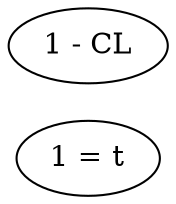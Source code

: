 digraph linear_chain_04 {


  # Weirdly, if you specify horizontal direction, you
  #   have to put the new nodes before the old nodes.
  rankdir="LR";


  # New node relations.
  "1 = t"


  # Old node relations.
  "1 - CL"


}
